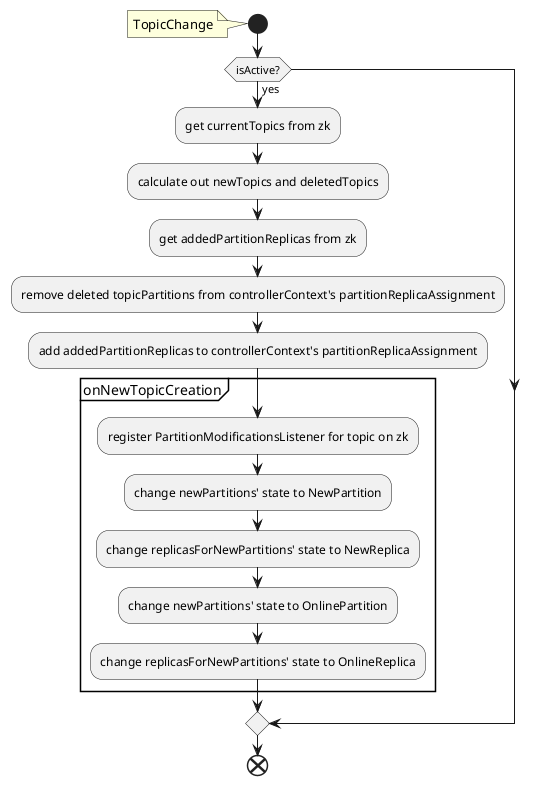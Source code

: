 @startuml
start
note left: TopicChange
if (isActive?) then(yes)
	:get currentTopics from zk;
	:calculate out newTopics and deletedTopics;
	:get addedPartitionReplicas from zk;
	:remove deleted topicPartitions from controllerContext's partitionReplicaAssignment;
	:add addedPartitionReplicas to controllerContext's partitionReplicaAssignment;
	partition onNewTopicCreation {
		:register PartitionModificationsListener for topic on zk;
		:change newPartitions' state to NewPartition;
		:change replicasForNewPartitions' state to NewReplica;
		:change newPartitions' state to OnlinePartition;
		:change replicasForNewPartitions' state to OnlineReplica;
	}
endif
end
@enduml
